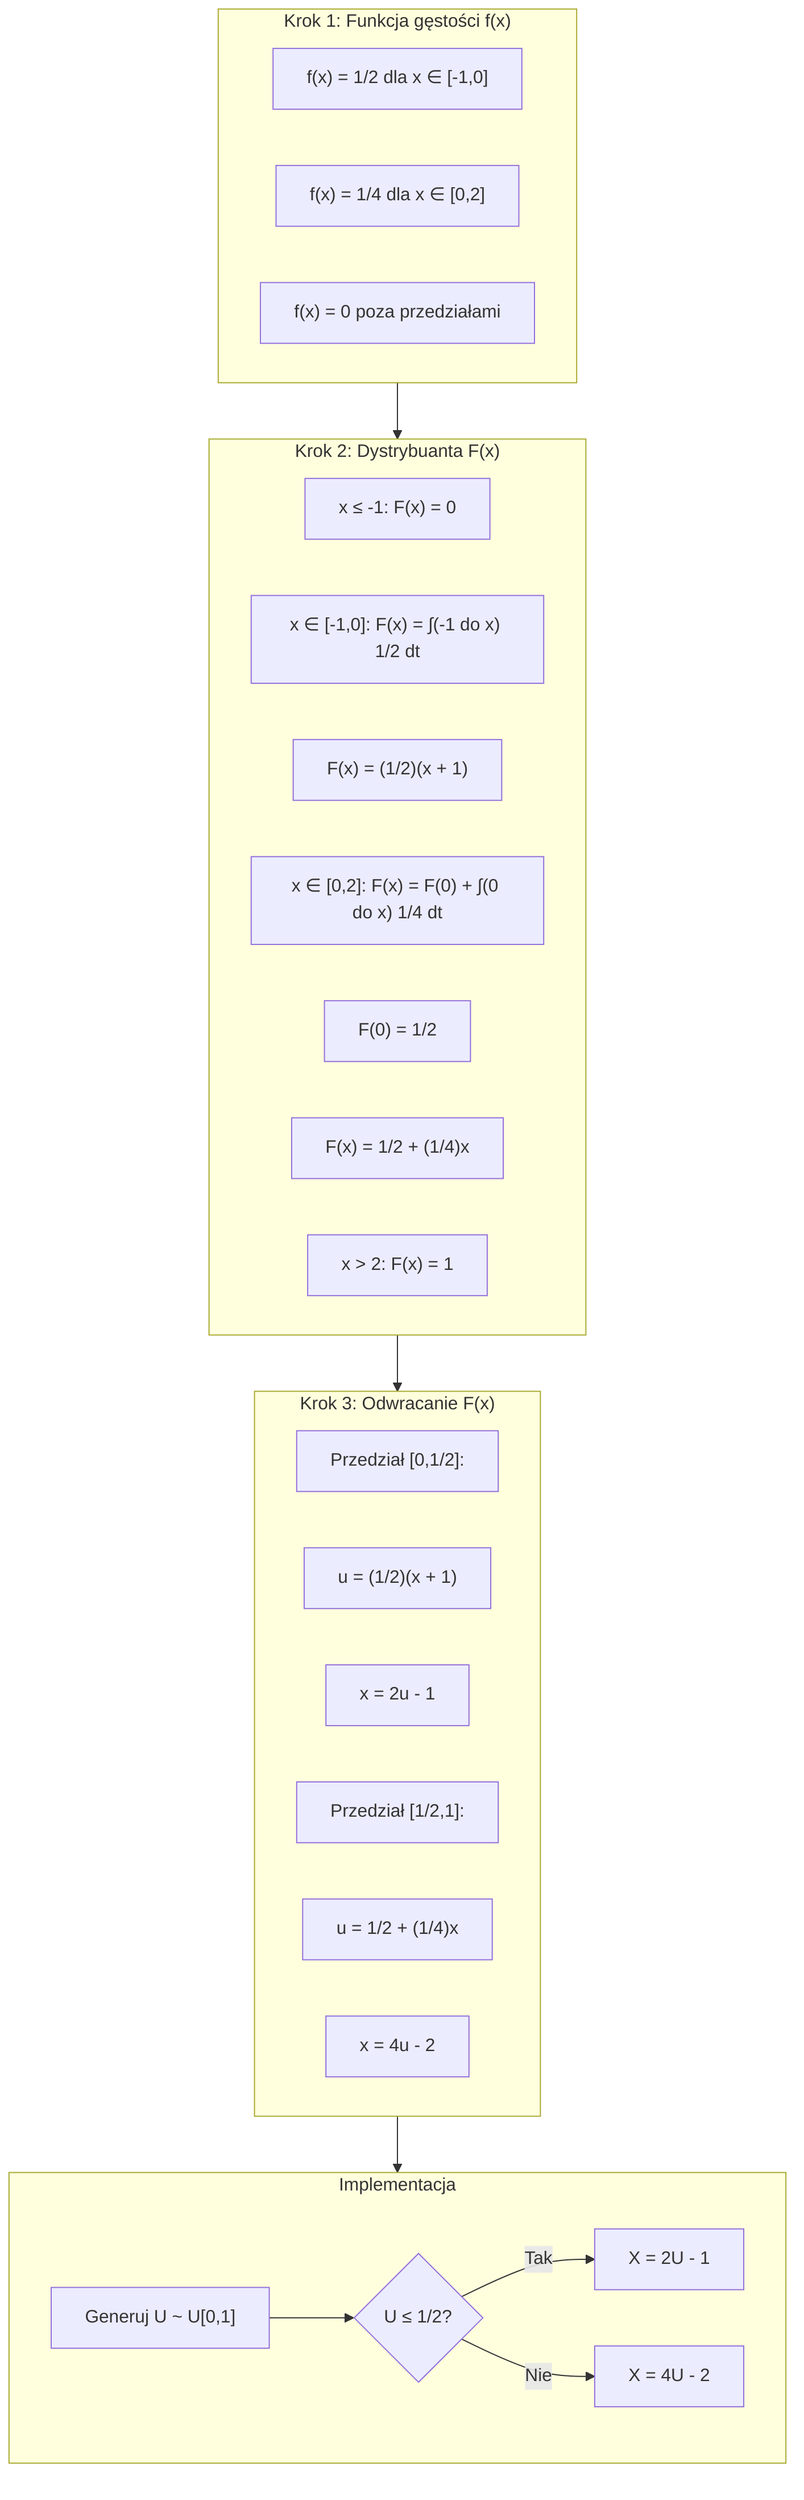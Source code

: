 flowchart TD
    subgraph Step1["Krok 1: Funkcja gęstości f(x)"]
        A1["f(x) = 1/2 dla x ∈ [-1,0]"]
        A2["f(x) = 1/4 dla x ∈ [0,2]"]
        A3["f(x) = 0 poza przedziałami"]
    end

    subgraph Step2["Krok 2: Dystrybuanta F(x)"]
        B1["x ≤ -1: F(x) = 0"]
        B2["x ∈ [-1,0]: F(x) = ∫(-1 do x) 1/2 dt"]
        B3["F(x) = (1/2)(x + 1)"]
        B4["x ∈ [0,2]: F(x) = F(0) + ∫(0 do x) 1/4 dt"]
        B5["F(0) = 1/2"]
        B6["F(x) = 1/2 + (1/4)x"]
        B7["x > 2: F(x) = 1"]
    end

    subgraph Step3["Krok 3: Odwracanie F(x)"]
        C1["Przedział [0,1/2]:"]
        C2["u = (1/2)(x + 1)"]
        C3["x = 2u - 1"]
        C4["Przedział [1/2,1]:"]
        C5["u = 1/2 + (1/4)x"]
        C6["x = 4u - 2"]
    end

    subgraph Step4["Implementacja"]
        D1["Generuj U ~ U[0,1]"]
        D2{"U ≤ 1/2?"}
        D3["X = 2U - 1"]
        D4["X = 4U - 2"]

        D1 --> D2
        D2 -->|Tak| D3
        D2 -->|Nie| D4
    end

    Step1 --> Step2
    Step2 --> Step3
    Step3 --> Step4